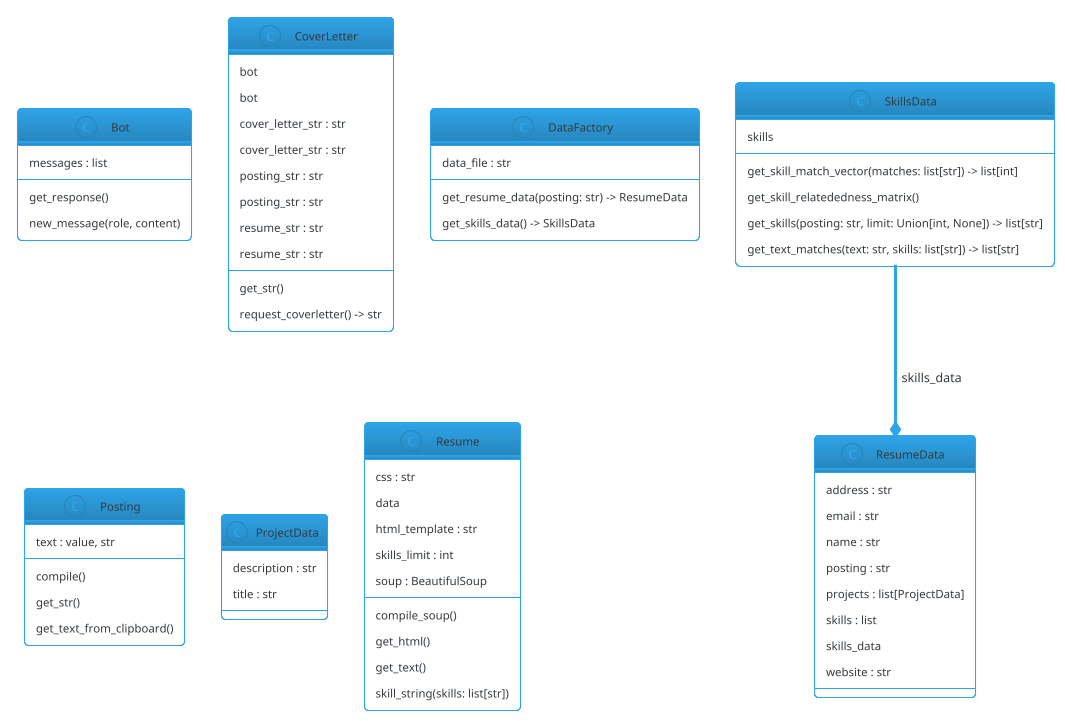 @startuml classes
set namespaceSeparator none

!theme cerulean-outline
skinparam backgroundColor #FFFFFF

class "Bot" as resume.chatgpt.Bot {
  messages : list
  get_response()
  new_message(role, content)
}
class "CoverLetter" as resume.coverletter.CoverLetter {
  bot
  bot
  cover_letter_str : str
  cover_letter_str : str
  posting_str : str
  posting_str : str
  resume_str : str
  resume_str : str
  get_str()
  request_coverletter() -> str
}
class "DataFactory" as resume.data.DataFactory {
  data_file : str
  get_resume_data(posting: str) -> ResumeData
  get_skills_data() -> SkillsData
}
class "Posting" as resume.posting.Posting {
  text : value, str
  compile()
  get_str()
  get_text_from_clipboard()
}
class "ProjectData" as resume.data.ProjectData {
  description : str
  title : str
}
class "Resume" as resume.resume.Resume {
  css : str
  data
  html_template : str
  skills_limit : int
  soup : BeautifulSoup
  compile_soup()
  get_html()
  get_text()
  skill_string(skills: list[str])
}
class "ResumeData" as resume.data.ResumeData {
  address : str
  email : str
  name : str
  posting : str
  projects : list[ProjectData]
  skills : list
  skills_data
  website : str
}
class "SkillsData" as resume.data.SkillsData {
  skills
  get_skill_match_vector(matches: list[str]) -> list[int]
  get_skill_relatededness_matrix()
  get_skills(posting: str, limit: Union[int, None]) -> list[str]
  get_text_matches(text: str, skills: list[str]) -> list[str]
}
resume.data.SkillsData --* resume.data.ResumeData : skills_data
@enduml
